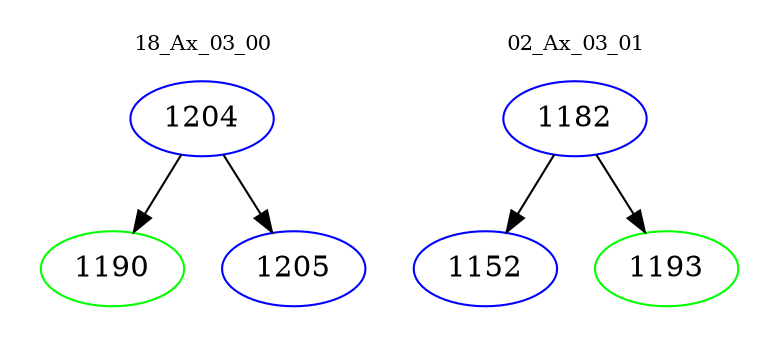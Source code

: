digraph{
subgraph cluster_0 {
color = white
label = "18_Ax_03_00";
fontsize=10;
T0_1204 [label="1204", color="blue"]
T0_1204 -> T0_1190 [color="black"]
T0_1190 [label="1190", color="green"]
T0_1204 -> T0_1205 [color="black"]
T0_1205 [label="1205", color="blue"]
}
subgraph cluster_1 {
color = white
label = "02_Ax_03_01";
fontsize=10;
T1_1182 [label="1182", color="blue"]
T1_1182 -> T1_1152 [color="black"]
T1_1152 [label="1152", color="blue"]
T1_1182 -> T1_1193 [color="black"]
T1_1193 [label="1193", color="green"]
}
}
